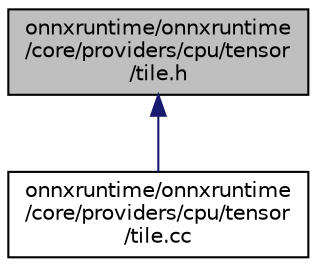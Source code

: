 digraph "onnxruntime/onnxruntime/core/providers/cpu/tensor/tile.h"
{
  edge [fontname="Helvetica",fontsize="10",labelfontname="Helvetica",labelfontsize="10"];
  node [fontname="Helvetica",fontsize="10",shape=record];
  Node71 [label="onnxruntime/onnxruntime\l/core/providers/cpu/tensor\l/tile.h",height=0.2,width=0.4,color="black", fillcolor="grey75", style="filled", fontcolor="black"];
  Node71 -> Node72 [dir="back",color="midnightblue",fontsize="10",style="solid",fontname="Helvetica"];
  Node72 [label="onnxruntime/onnxruntime\l/core/providers/cpu/tensor\l/tile.cc",height=0.2,width=0.4,color="black", fillcolor="white", style="filled",URL="$cpu_2tensor_2tile_8cc.html"];
}
